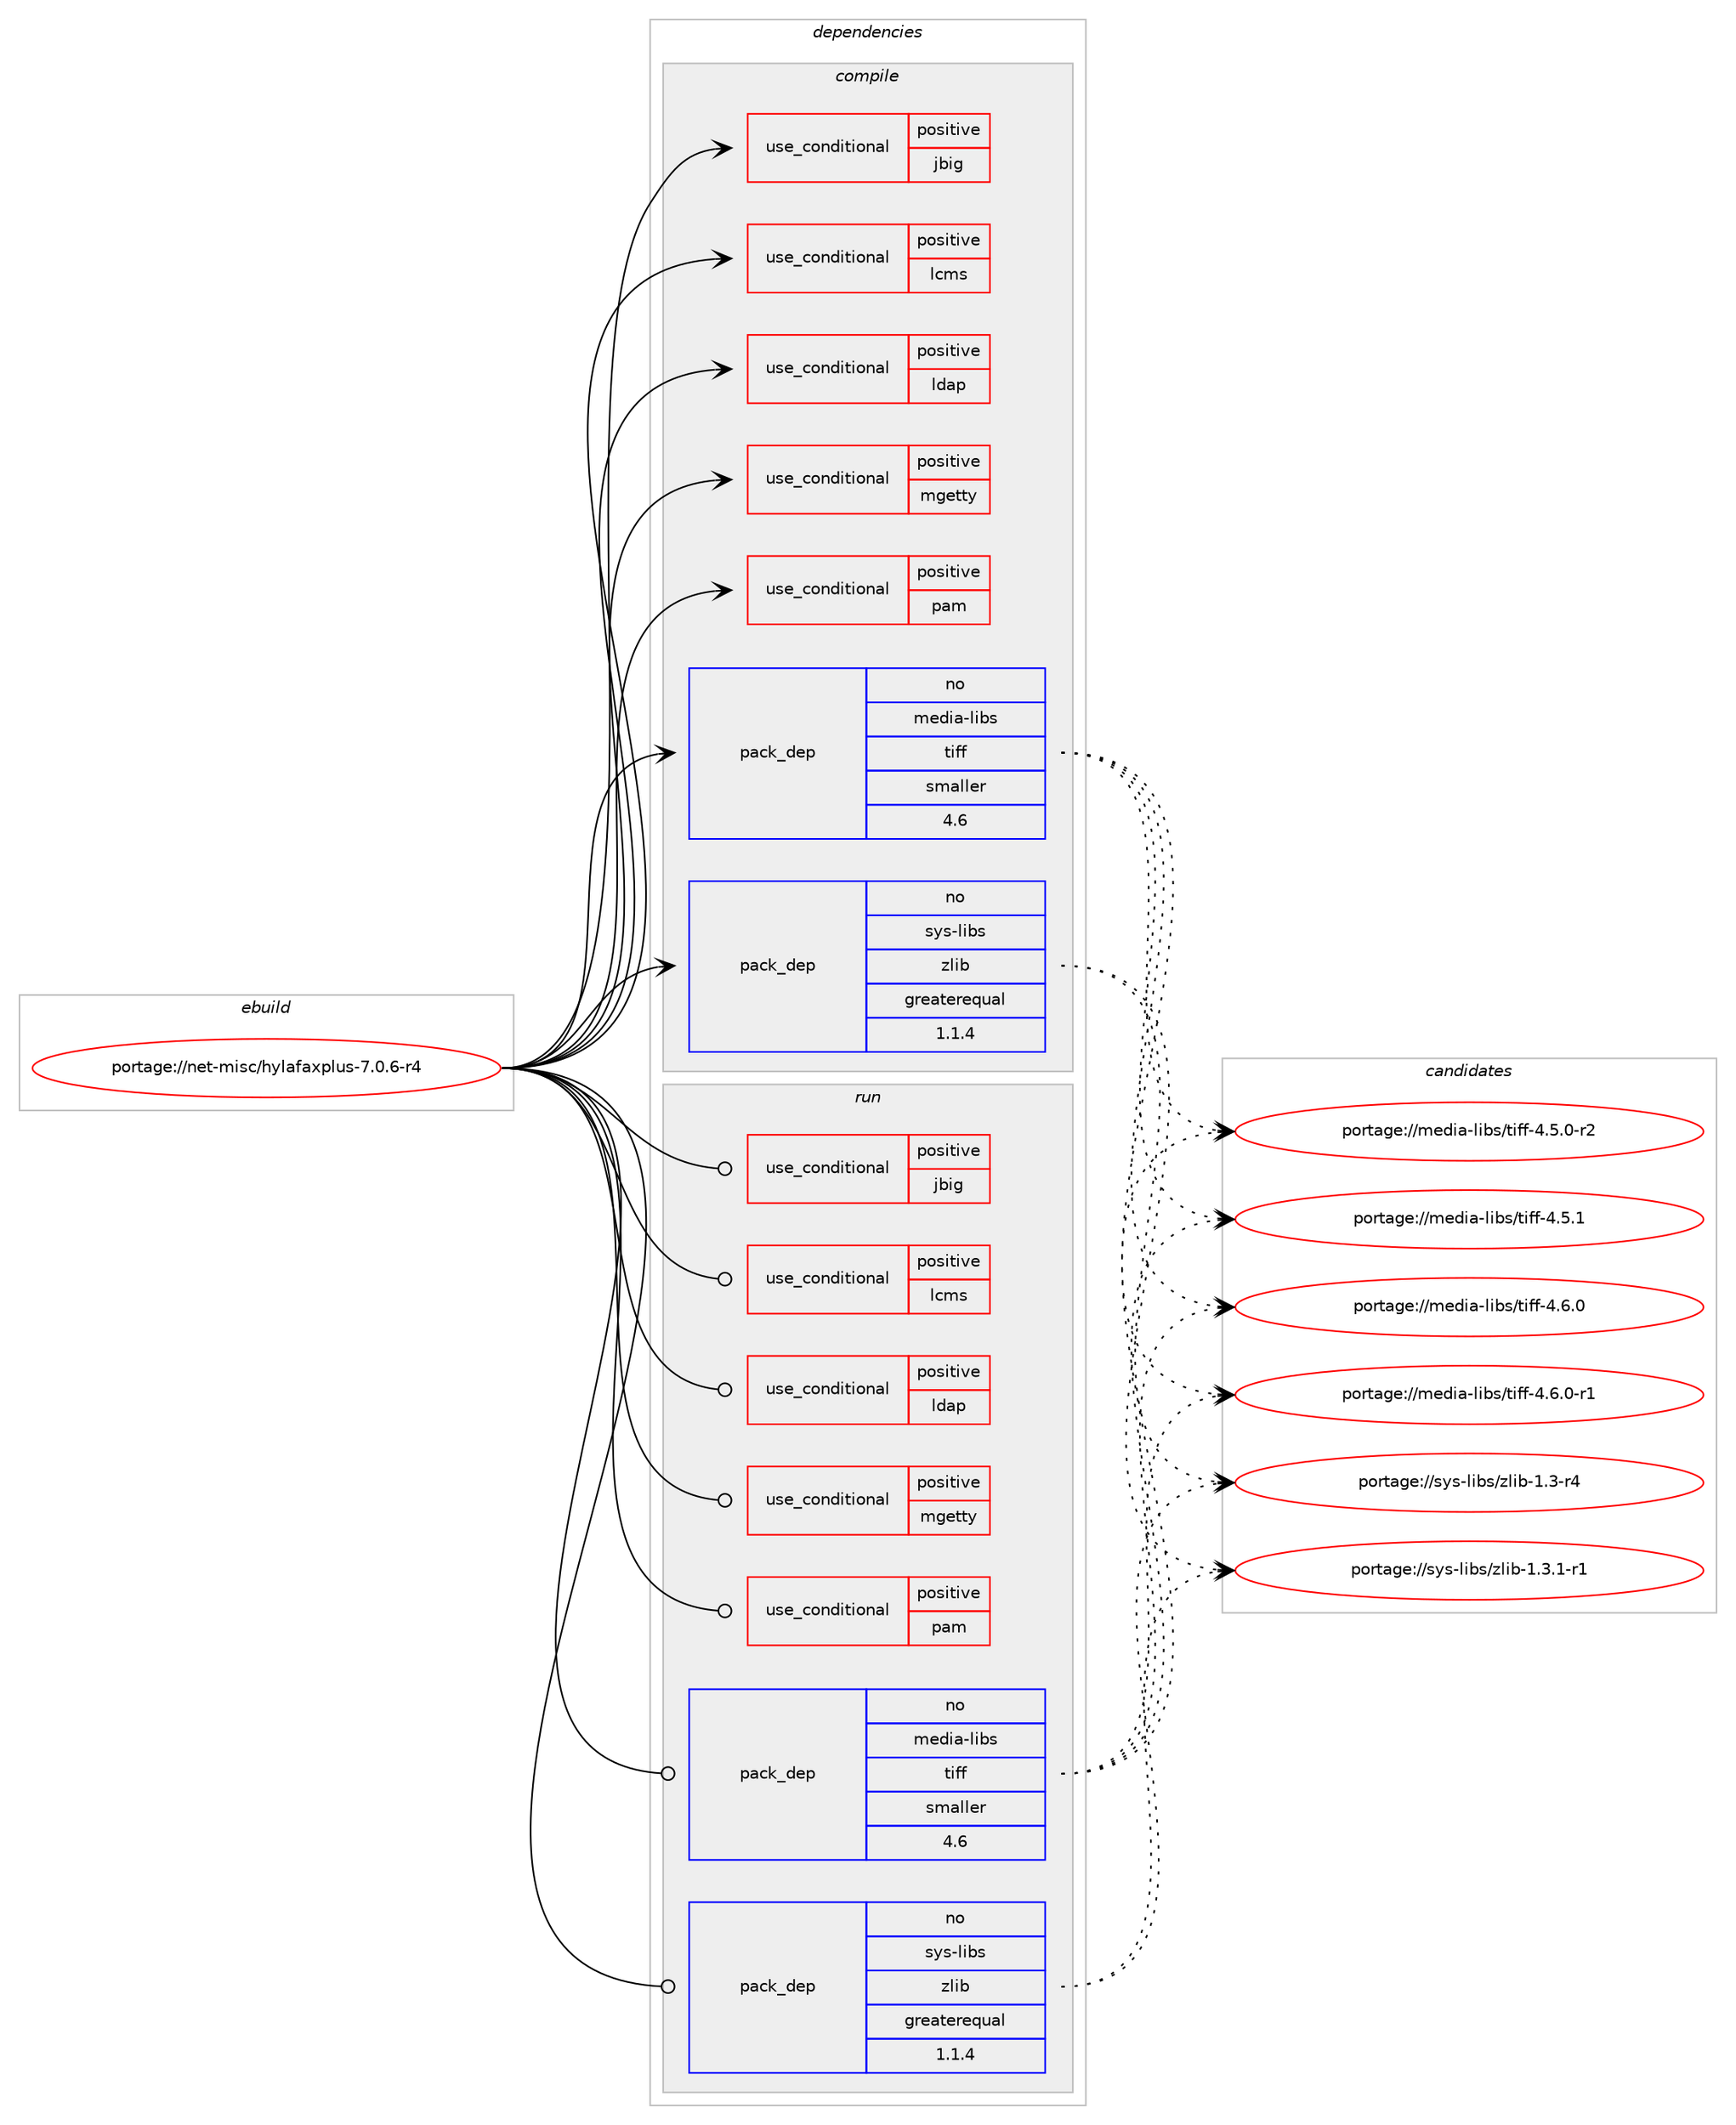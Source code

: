 digraph prolog {

# *************
# Graph options
# *************

newrank=true;
concentrate=true;
compound=true;
graph [rankdir=LR,fontname=Helvetica,fontsize=10,ranksep=1.5];#, ranksep=2.5, nodesep=0.2];
edge  [arrowhead=vee];
node  [fontname=Helvetica,fontsize=10];

# **********
# The ebuild
# **********

subgraph cluster_leftcol {
color=gray;
rank=same;
label=<<i>ebuild</i>>;
id [label="portage://net-misc/hylafaxplus-7.0.6-r4", color=red, width=4, href="../net-misc/hylafaxplus-7.0.6-r4.svg"];
}

# ****************
# The dependencies
# ****************

subgraph cluster_midcol {
color=gray;
label=<<i>dependencies</i>>;
subgraph cluster_compile {
fillcolor="#eeeeee";
style=filled;
label=<<i>compile</i>>;
subgraph cond434 {
dependency557 [label=<<TABLE BORDER="0" CELLBORDER="1" CELLSPACING="0" CELLPADDING="4"><TR><TD ROWSPAN="3" CELLPADDING="10">use_conditional</TD></TR><TR><TD>positive</TD></TR><TR><TD>jbig</TD></TR></TABLE>>, shape=none, color=red];
# *** BEGIN UNKNOWN DEPENDENCY TYPE (TODO) ***
# dependency557 -> package_dependency(portage://net-misc/hylafaxplus-7.0.6-r4,install,no,media-libs,jbigkit,none,[,,],[],[])
# *** END UNKNOWN DEPENDENCY TYPE (TODO) ***

}
id:e -> dependency557:w [weight=20,style="solid",arrowhead="vee"];
subgraph cond435 {
dependency558 [label=<<TABLE BORDER="0" CELLBORDER="1" CELLSPACING="0" CELLPADDING="4"><TR><TD ROWSPAN="3" CELLPADDING="10">use_conditional</TD></TR><TR><TD>positive</TD></TR><TR><TD>lcms</TD></TR></TABLE>>, shape=none, color=red];
# *** BEGIN UNKNOWN DEPENDENCY TYPE (TODO) ***
# dependency558 -> package_dependency(portage://net-misc/hylafaxplus-7.0.6-r4,install,no,media-libs,lcms,none,[,,],[],[])
# *** END UNKNOWN DEPENDENCY TYPE (TODO) ***

}
id:e -> dependency558:w [weight=20,style="solid",arrowhead="vee"];
subgraph cond436 {
dependency559 [label=<<TABLE BORDER="0" CELLBORDER="1" CELLSPACING="0" CELLPADDING="4"><TR><TD ROWSPAN="3" CELLPADDING="10">use_conditional</TD></TR><TR><TD>positive</TD></TR><TR><TD>ldap</TD></TR></TABLE>>, shape=none, color=red];
# *** BEGIN UNKNOWN DEPENDENCY TYPE (TODO) ***
# dependency559 -> package_dependency(portage://net-misc/hylafaxplus-7.0.6-r4,install,no,net-nds,openldap,none,[,,],any_same_slot,[])
# *** END UNKNOWN DEPENDENCY TYPE (TODO) ***

}
id:e -> dependency559:w [weight=20,style="solid",arrowhead="vee"];
subgraph cond437 {
dependency560 [label=<<TABLE BORDER="0" CELLBORDER="1" CELLSPACING="0" CELLPADDING="4"><TR><TD ROWSPAN="3" CELLPADDING="10">use_conditional</TD></TR><TR><TD>positive</TD></TR><TR><TD>mgetty</TD></TR></TABLE>>, shape=none, color=red];
# *** BEGIN UNKNOWN DEPENDENCY TYPE (TODO) ***
# dependency560 -> package_dependency(portage://net-misc/hylafaxplus-7.0.6-r4,install,no,net-dialup,mgetty,none,[,,],[],[use(disable(fax),none)])
# *** END UNKNOWN DEPENDENCY TYPE (TODO) ***

}
id:e -> dependency560:w [weight=20,style="solid",arrowhead="vee"];
subgraph cond438 {
dependency561 [label=<<TABLE BORDER="0" CELLBORDER="1" CELLSPACING="0" CELLPADDING="4"><TR><TD ROWSPAN="3" CELLPADDING="10">use_conditional</TD></TR><TR><TD>positive</TD></TR><TR><TD>pam</TD></TR></TABLE>>, shape=none, color=red];
# *** BEGIN UNKNOWN DEPENDENCY TYPE (TODO) ***
# dependency561 -> package_dependency(portage://net-misc/hylafaxplus-7.0.6-r4,install,no,sys-libs,pam,none,[,,],[],[])
# *** END UNKNOWN DEPENDENCY TYPE (TODO) ***

}
id:e -> dependency561:w [weight=20,style="solid",arrowhead="vee"];
# *** BEGIN UNKNOWN DEPENDENCY TYPE (TODO) ***
# id -> package_dependency(portage://net-misc/hylafaxplus-7.0.6-r4,install,no,app-alternatives,awk,none,[,,],[],[])
# *** END UNKNOWN DEPENDENCY TYPE (TODO) ***

# *** BEGIN UNKNOWN DEPENDENCY TYPE (TODO) ***
# id -> package_dependency(portage://net-misc/hylafaxplus-7.0.6-r4,install,no,app-text,ghostscript-gpl,none,[,,],[],[])
# *** END UNKNOWN DEPENDENCY TYPE (TODO) ***

# *** BEGIN UNKNOWN DEPENDENCY TYPE (TODO) ***
# id -> package_dependency(portage://net-misc/hylafaxplus-7.0.6-r4,install,no,media-libs,libjpeg-turbo,none,[,,],any_same_slot,[])
# *** END UNKNOWN DEPENDENCY TYPE (TODO) ***

subgraph pack113 {
dependency562 [label=<<TABLE BORDER="0" CELLBORDER="1" CELLSPACING="0" CELLPADDING="4" WIDTH="220"><TR><TD ROWSPAN="6" CELLPADDING="30">pack_dep</TD></TR><TR><TD WIDTH="110">no</TD></TR><TR><TD>media-libs</TD></TR><TR><TD>tiff</TD></TR><TR><TD>smaller</TD></TR><TR><TD>4.6</TD></TR></TABLE>>, shape=none, color=blue];
}
id:e -> dependency562:w [weight=20,style="solid",arrowhead="vee"];
subgraph pack114 {
dependency563 [label=<<TABLE BORDER="0" CELLBORDER="1" CELLSPACING="0" CELLPADDING="4" WIDTH="220"><TR><TD ROWSPAN="6" CELLPADDING="30">pack_dep</TD></TR><TR><TD WIDTH="110">no</TD></TR><TR><TD>sys-libs</TD></TR><TR><TD>zlib</TD></TR><TR><TD>greaterequal</TD></TR><TR><TD>1.1.4</TD></TR></TABLE>>, shape=none, color=blue];
}
id:e -> dependency563:w [weight=20,style="solid",arrowhead="vee"];
# *** BEGIN UNKNOWN DEPENDENCY TYPE (TODO) ***
# id -> package_dependency(portage://net-misc/hylafaxplus-7.0.6-r4,install,no,virtual,libcrypt,none,[,,],any_same_slot,[])
# *** END UNKNOWN DEPENDENCY TYPE (TODO) ***

# *** BEGIN UNKNOWN DEPENDENCY TYPE (TODO) ***
# id -> package_dependency(portage://net-misc/hylafaxplus-7.0.6-r4,install,no,virtual,mta,none,[,,],[],[])
# *** END UNKNOWN DEPENDENCY TYPE (TODO) ***

}
subgraph cluster_compileandrun {
fillcolor="#eeeeee";
style=filled;
label=<<i>compile and run</i>>;
}
subgraph cluster_run {
fillcolor="#eeeeee";
style=filled;
label=<<i>run</i>>;
subgraph cond439 {
dependency564 [label=<<TABLE BORDER="0" CELLBORDER="1" CELLSPACING="0" CELLPADDING="4"><TR><TD ROWSPAN="3" CELLPADDING="10">use_conditional</TD></TR><TR><TD>positive</TD></TR><TR><TD>jbig</TD></TR></TABLE>>, shape=none, color=red];
# *** BEGIN UNKNOWN DEPENDENCY TYPE (TODO) ***
# dependency564 -> package_dependency(portage://net-misc/hylafaxplus-7.0.6-r4,run,no,media-libs,jbigkit,none,[,,],[],[])
# *** END UNKNOWN DEPENDENCY TYPE (TODO) ***

}
id:e -> dependency564:w [weight=20,style="solid",arrowhead="odot"];
subgraph cond440 {
dependency565 [label=<<TABLE BORDER="0" CELLBORDER="1" CELLSPACING="0" CELLPADDING="4"><TR><TD ROWSPAN="3" CELLPADDING="10">use_conditional</TD></TR><TR><TD>positive</TD></TR><TR><TD>lcms</TD></TR></TABLE>>, shape=none, color=red];
# *** BEGIN UNKNOWN DEPENDENCY TYPE (TODO) ***
# dependency565 -> package_dependency(portage://net-misc/hylafaxplus-7.0.6-r4,run,no,media-libs,lcms,none,[,,],[],[])
# *** END UNKNOWN DEPENDENCY TYPE (TODO) ***

}
id:e -> dependency565:w [weight=20,style="solid",arrowhead="odot"];
subgraph cond441 {
dependency566 [label=<<TABLE BORDER="0" CELLBORDER="1" CELLSPACING="0" CELLPADDING="4"><TR><TD ROWSPAN="3" CELLPADDING="10">use_conditional</TD></TR><TR><TD>positive</TD></TR><TR><TD>ldap</TD></TR></TABLE>>, shape=none, color=red];
# *** BEGIN UNKNOWN DEPENDENCY TYPE (TODO) ***
# dependency566 -> package_dependency(portage://net-misc/hylafaxplus-7.0.6-r4,run,no,net-nds,openldap,none,[,,],any_same_slot,[])
# *** END UNKNOWN DEPENDENCY TYPE (TODO) ***

}
id:e -> dependency566:w [weight=20,style="solid",arrowhead="odot"];
subgraph cond442 {
dependency567 [label=<<TABLE BORDER="0" CELLBORDER="1" CELLSPACING="0" CELLPADDING="4"><TR><TD ROWSPAN="3" CELLPADDING="10">use_conditional</TD></TR><TR><TD>positive</TD></TR><TR><TD>mgetty</TD></TR></TABLE>>, shape=none, color=red];
# *** BEGIN UNKNOWN DEPENDENCY TYPE (TODO) ***
# dependency567 -> package_dependency(portage://net-misc/hylafaxplus-7.0.6-r4,run,no,net-dialup,mgetty,none,[,,],[],[use(disable(fax),none)])
# *** END UNKNOWN DEPENDENCY TYPE (TODO) ***

}
id:e -> dependency567:w [weight=20,style="solid",arrowhead="odot"];
subgraph cond443 {
dependency568 [label=<<TABLE BORDER="0" CELLBORDER="1" CELLSPACING="0" CELLPADDING="4"><TR><TD ROWSPAN="3" CELLPADDING="10">use_conditional</TD></TR><TR><TD>positive</TD></TR><TR><TD>pam</TD></TR></TABLE>>, shape=none, color=red];
# *** BEGIN UNKNOWN DEPENDENCY TYPE (TODO) ***
# dependency568 -> package_dependency(portage://net-misc/hylafaxplus-7.0.6-r4,run,no,sys-libs,pam,none,[,,],[],[])
# *** END UNKNOWN DEPENDENCY TYPE (TODO) ***

}
id:e -> dependency568:w [weight=20,style="solid",arrowhead="odot"];
# *** BEGIN UNKNOWN DEPENDENCY TYPE (TODO) ***
# id -> package_dependency(portage://net-misc/hylafaxplus-7.0.6-r4,run,no,app-alternatives,awk,none,[,,],[],[])
# *** END UNKNOWN DEPENDENCY TYPE (TODO) ***

# *** BEGIN UNKNOWN DEPENDENCY TYPE (TODO) ***
# id -> package_dependency(portage://net-misc/hylafaxplus-7.0.6-r4,run,no,app-text,ghostscript-gpl,none,[,,],[],[])
# *** END UNKNOWN DEPENDENCY TYPE (TODO) ***

# *** BEGIN UNKNOWN DEPENDENCY TYPE (TODO) ***
# id -> package_dependency(portage://net-misc/hylafaxplus-7.0.6-r4,run,no,media-libs,libjpeg-turbo,none,[,,],any_same_slot,[])
# *** END UNKNOWN DEPENDENCY TYPE (TODO) ***

subgraph pack115 {
dependency569 [label=<<TABLE BORDER="0" CELLBORDER="1" CELLSPACING="0" CELLPADDING="4" WIDTH="220"><TR><TD ROWSPAN="6" CELLPADDING="30">pack_dep</TD></TR><TR><TD WIDTH="110">no</TD></TR><TR><TD>media-libs</TD></TR><TR><TD>tiff</TD></TR><TR><TD>smaller</TD></TR><TR><TD>4.6</TD></TR></TABLE>>, shape=none, color=blue];
}
id:e -> dependency569:w [weight=20,style="solid",arrowhead="odot"];
subgraph pack116 {
dependency570 [label=<<TABLE BORDER="0" CELLBORDER="1" CELLSPACING="0" CELLPADDING="4" WIDTH="220"><TR><TD ROWSPAN="6" CELLPADDING="30">pack_dep</TD></TR><TR><TD WIDTH="110">no</TD></TR><TR><TD>sys-libs</TD></TR><TR><TD>zlib</TD></TR><TR><TD>greaterequal</TD></TR><TR><TD>1.1.4</TD></TR></TABLE>>, shape=none, color=blue];
}
id:e -> dependency570:w [weight=20,style="solid",arrowhead="odot"];
# *** BEGIN UNKNOWN DEPENDENCY TYPE (TODO) ***
# id -> package_dependency(portage://net-misc/hylafaxplus-7.0.6-r4,run,no,virtual,libcrypt,none,[,,],any_same_slot,[])
# *** END UNKNOWN DEPENDENCY TYPE (TODO) ***

# *** BEGIN UNKNOWN DEPENDENCY TYPE (TODO) ***
# id -> package_dependency(portage://net-misc/hylafaxplus-7.0.6-r4,run,no,virtual,mta,none,[,,],[],[])
# *** END UNKNOWN DEPENDENCY TYPE (TODO) ***

# *** BEGIN UNKNOWN DEPENDENCY TYPE (TODO) ***
# id -> package_dependency(portage://net-misc/hylafaxplus-7.0.6-r4,run,weak,net-dialup,mgetty,none,[,,],[],[use(enable(fax),none)])
# *** END UNKNOWN DEPENDENCY TYPE (TODO) ***

# *** BEGIN UNKNOWN DEPENDENCY TYPE (TODO) ***
# id -> package_dependency(portage://net-misc/hylafaxplus-7.0.6-r4,run,weak,net-dialup,sendpage,none,[,,],[],[])
# *** END UNKNOWN DEPENDENCY TYPE (TODO) ***

}
}

# **************
# The candidates
# **************

subgraph cluster_choices {
rank=same;
color=gray;
label=<<i>candidates</i>>;

subgraph choice113 {
color=black;
nodesep=1;
choice109101100105974510810598115471161051021024552465346484511450 [label="portage://media-libs/tiff-4.5.0-r2", color=red, width=4,href="../media-libs/tiff-4.5.0-r2.svg"];
choice10910110010597451081059811547116105102102455246534649 [label="portage://media-libs/tiff-4.5.1", color=red, width=4,href="../media-libs/tiff-4.5.1.svg"];
choice10910110010597451081059811547116105102102455246544648 [label="portage://media-libs/tiff-4.6.0", color=red, width=4,href="../media-libs/tiff-4.6.0.svg"];
choice109101100105974510810598115471161051021024552465446484511449 [label="portage://media-libs/tiff-4.6.0-r1", color=red, width=4,href="../media-libs/tiff-4.6.0-r1.svg"];
dependency562:e -> choice109101100105974510810598115471161051021024552465346484511450:w [style=dotted,weight="100"];
dependency562:e -> choice10910110010597451081059811547116105102102455246534649:w [style=dotted,weight="100"];
dependency562:e -> choice10910110010597451081059811547116105102102455246544648:w [style=dotted,weight="100"];
dependency562:e -> choice109101100105974510810598115471161051021024552465446484511449:w [style=dotted,weight="100"];
}
subgraph choice114 {
color=black;
nodesep=1;
choice11512111545108105981154712210810598454946514511452 [label="portage://sys-libs/zlib-1.3-r4", color=red, width=4,href="../sys-libs/zlib-1.3-r4.svg"];
choice115121115451081059811547122108105984549465146494511449 [label="portage://sys-libs/zlib-1.3.1-r1", color=red, width=4,href="../sys-libs/zlib-1.3.1-r1.svg"];
dependency563:e -> choice11512111545108105981154712210810598454946514511452:w [style=dotted,weight="100"];
dependency563:e -> choice115121115451081059811547122108105984549465146494511449:w [style=dotted,weight="100"];
}
subgraph choice115 {
color=black;
nodesep=1;
choice109101100105974510810598115471161051021024552465346484511450 [label="portage://media-libs/tiff-4.5.0-r2", color=red, width=4,href="../media-libs/tiff-4.5.0-r2.svg"];
choice10910110010597451081059811547116105102102455246534649 [label="portage://media-libs/tiff-4.5.1", color=red, width=4,href="../media-libs/tiff-4.5.1.svg"];
choice10910110010597451081059811547116105102102455246544648 [label="portage://media-libs/tiff-4.6.0", color=red, width=4,href="../media-libs/tiff-4.6.0.svg"];
choice109101100105974510810598115471161051021024552465446484511449 [label="portage://media-libs/tiff-4.6.0-r1", color=red, width=4,href="../media-libs/tiff-4.6.0-r1.svg"];
dependency569:e -> choice109101100105974510810598115471161051021024552465346484511450:w [style=dotted,weight="100"];
dependency569:e -> choice10910110010597451081059811547116105102102455246534649:w [style=dotted,weight="100"];
dependency569:e -> choice10910110010597451081059811547116105102102455246544648:w [style=dotted,weight="100"];
dependency569:e -> choice109101100105974510810598115471161051021024552465446484511449:w [style=dotted,weight="100"];
}
subgraph choice116 {
color=black;
nodesep=1;
choice11512111545108105981154712210810598454946514511452 [label="portage://sys-libs/zlib-1.3-r4", color=red, width=4,href="../sys-libs/zlib-1.3-r4.svg"];
choice115121115451081059811547122108105984549465146494511449 [label="portage://sys-libs/zlib-1.3.1-r1", color=red, width=4,href="../sys-libs/zlib-1.3.1-r1.svg"];
dependency570:e -> choice11512111545108105981154712210810598454946514511452:w [style=dotted,weight="100"];
dependency570:e -> choice115121115451081059811547122108105984549465146494511449:w [style=dotted,weight="100"];
}
}

}
